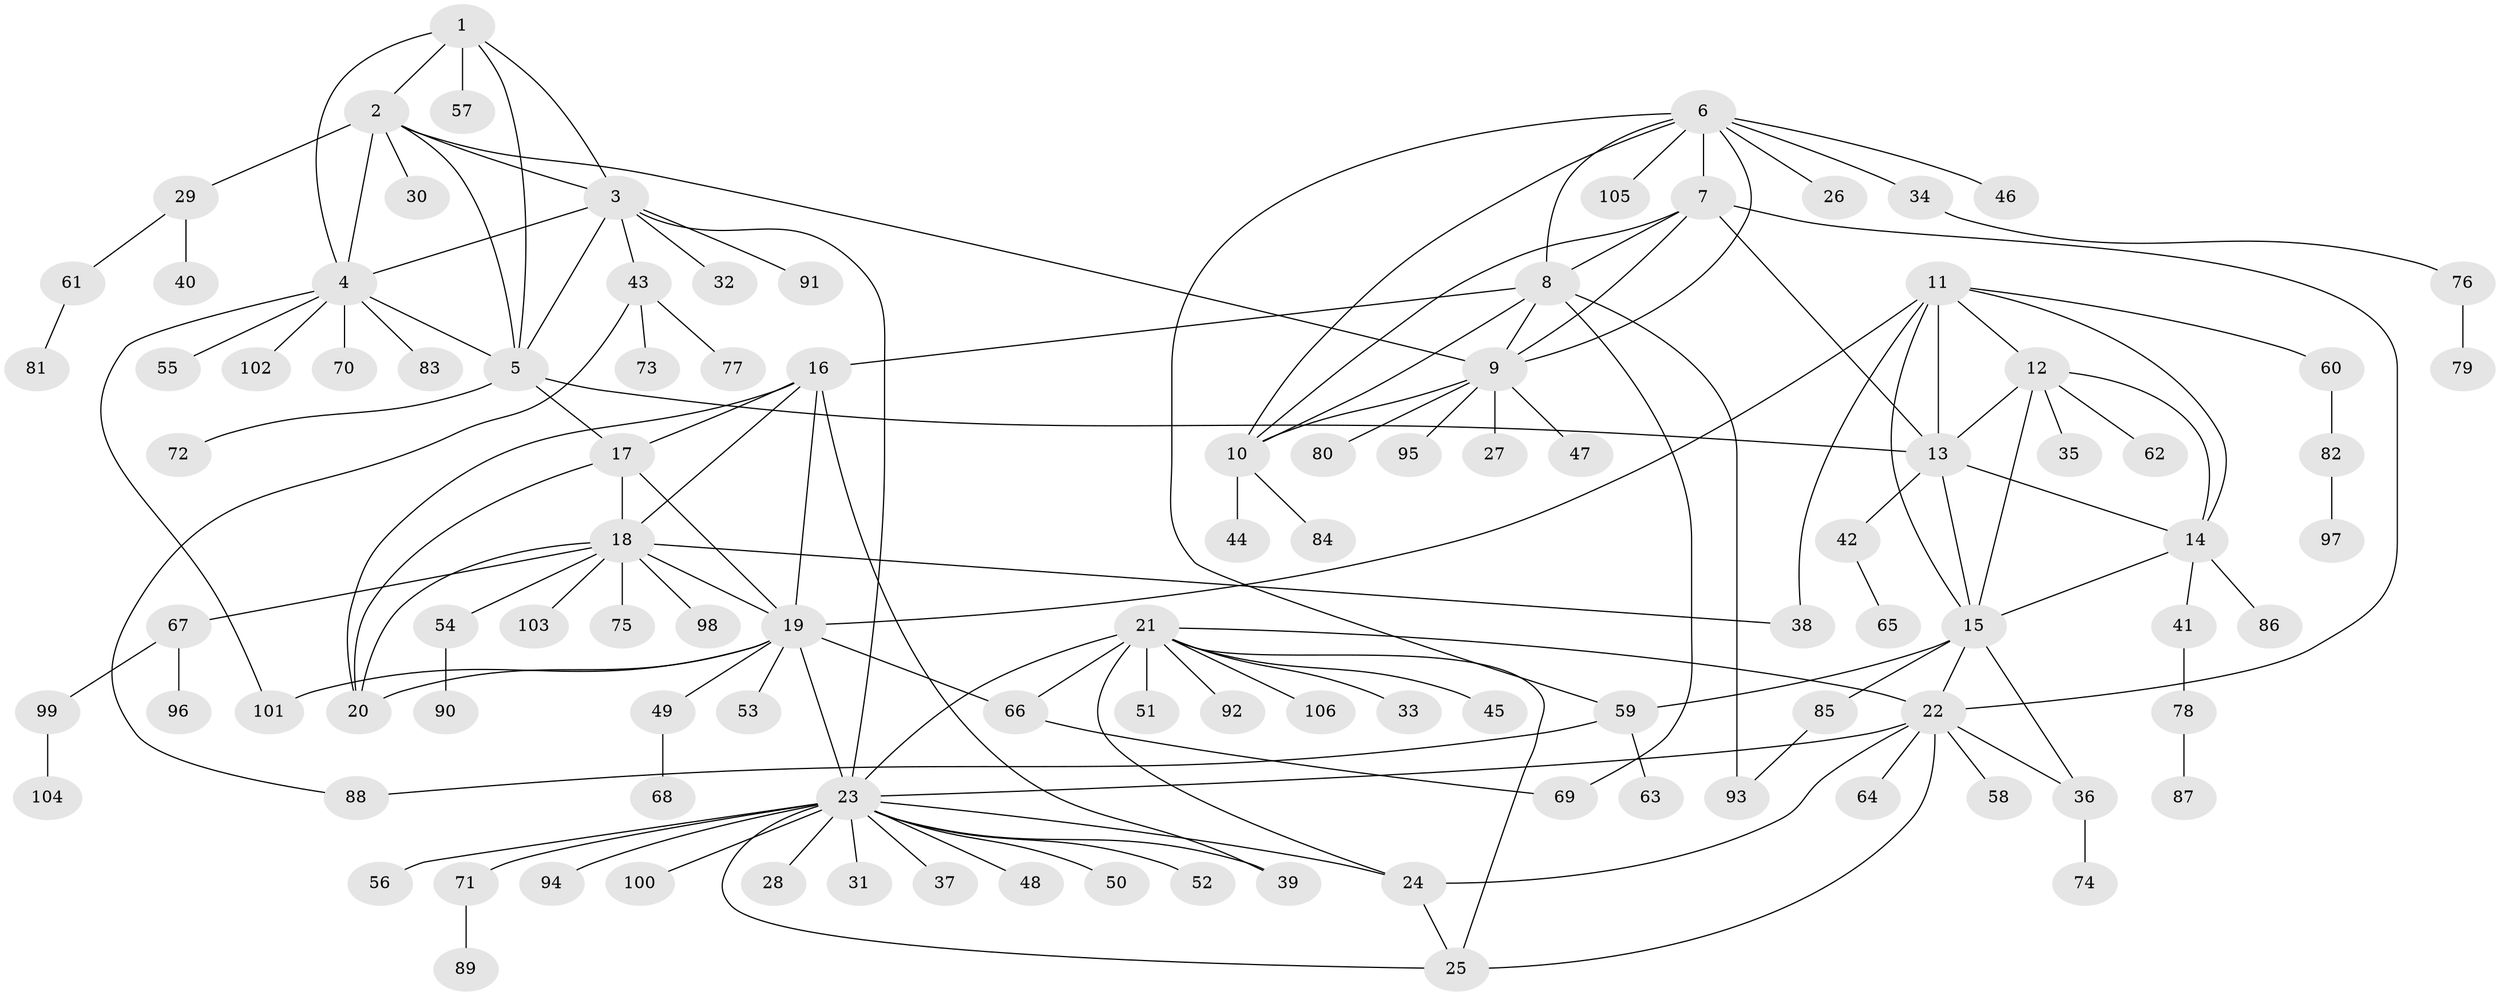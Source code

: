 // coarse degree distribution, {3: 0.08641975308641975, 10: 0.037037037037037035, 8: 0.04938271604938271, 6: 0.037037037037037035, 11: 0.012345679012345678, 4: 0.037037037037037035, 9: 0.024691358024691357, 15: 0.012345679012345678, 1: 0.5802469135802469, 2: 0.12345679012345678}
// Generated by graph-tools (version 1.1) at 2025/24/03/03/25 07:24:13]
// undirected, 106 vertices, 150 edges
graph export_dot {
graph [start="1"]
  node [color=gray90,style=filled];
  1;
  2;
  3;
  4;
  5;
  6;
  7;
  8;
  9;
  10;
  11;
  12;
  13;
  14;
  15;
  16;
  17;
  18;
  19;
  20;
  21;
  22;
  23;
  24;
  25;
  26;
  27;
  28;
  29;
  30;
  31;
  32;
  33;
  34;
  35;
  36;
  37;
  38;
  39;
  40;
  41;
  42;
  43;
  44;
  45;
  46;
  47;
  48;
  49;
  50;
  51;
  52;
  53;
  54;
  55;
  56;
  57;
  58;
  59;
  60;
  61;
  62;
  63;
  64;
  65;
  66;
  67;
  68;
  69;
  70;
  71;
  72;
  73;
  74;
  75;
  76;
  77;
  78;
  79;
  80;
  81;
  82;
  83;
  84;
  85;
  86;
  87;
  88;
  89;
  90;
  91;
  92;
  93;
  94;
  95;
  96;
  97;
  98;
  99;
  100;
  101;
  102;
  103;
  104;
  105;
  106;
  1 -- 2;
  1 -- 3;
  1 -- 4;
  1 -- 5;
  1 -- 57;
  2 -- 3;
  2 -- 4;
  2 -- 5;
  2 -- 9;
  2 -- 29;
  2 -- 30;
  3 -- 4;
  3 -- 5;
  3 -- 23;
  3 -- 32;
  3 -- 43;
  3 -- 91;
  4 -- 5;
  4 -- 55;
  4 -- 70;
  4 -- 83;
  4 -- 101;
  4 -- 102;
  5 -- 13;
  5 -- 17;
  5 -- 72;
  6 -- 7;
  6 -- 8;
  6 -- 9;
  6 -- 10;
  6 -- 26;
  6 -- 34;
  6 -- 46;
  6 -- 59;
  6 -- 105;
  7 -- 8;
  7 -- 9;
  7 -- 10;
  7 -- 13;
  7 -- 22;
  8 -- 9;
  8 -- 10;
  8 -- 16;
  8 -- 69;
  8 -- 93;
  9 -- 10;
  9 -- 27;
  9 -- 47;
  9 -- 80;
  9 -- 95;
  10 -- 44;
  10 -- 84;
  11 -- 12;
  11 -- 13;
  11 -- 14;
  11 -- 15;
  11 -- 19;
  11 -- 38;
  11 -- 60;
  12 -- 13;
  12 -- 14;
  12 -- 15;
  12 -- 35;
  12 -- 62;
  13 -- 14;
  13 -- 15;
  13 -- 42;
  14 -- 15;
  14 -- 41;
  14 -- 86;
  15 -- 22;
  15 -- 36;
  15 -- 59;
  15 -- 85;
  16 -- 17;
  16 -- 18;
  16 -- 19;
  16 -- 20;
  16 -- 39;
  17 -- 18;
  17 -- 19;
  17 -- 20;
  18 -- 19;
  18 -- 20;
  18 -- 38;
  18 -- 54;
  18 -- 67;
  18 -- 75;
  18 -- 98;
  18 -- 103;
  19 -- 20;
  19 -- 23;
  19 -- 49;
  19 -- 53;
  19 -- 66;
  19 -- 101;
  21 -- 22;
  21 -- 23;
  21 -- 24;
  21 -- 25;
  21 -- 33;
  21 -- 45;
  21 -- 51;
  21 -- 66;
  21 -- 92;
  21 -- 106;
  22 -- 23;
  22 -- 24;
  22 -- 25;
  22 -- 36;
  22 -- 58;
  22 -- 64;
  23 -- 24;
  23 -- 25;
  23 -- 28;
  23 -- 31;
  23 -- 37;
  23 -- 39;
  23 -- 48;
  23 -- 50;
  23 -- 52;
  23 -- 56;
  23 -- 71;
  23 -- 94;
  23 -- 100;
  24 -- 25;
  29 -- 40;
  29 -- 61;
  34 -- 76;
  36 -- 74;
  41 -- 78;
  42 -- 65;
  43 -- 73;
  43 -- 77;
  43 -- 88;
  49 -- 68;
  54 -- 90;
  59 -- 63;
  59 -- 88;
  60 -- 82;
  61 -- 81;
  66 -- 69;
  67 -- 96;
  67 -- 99;
  71 -- 89;
  76 -- 79;
  78 -- 87;
  82 -- 97;
  85 -- 93;
  99 -- 104;
}
